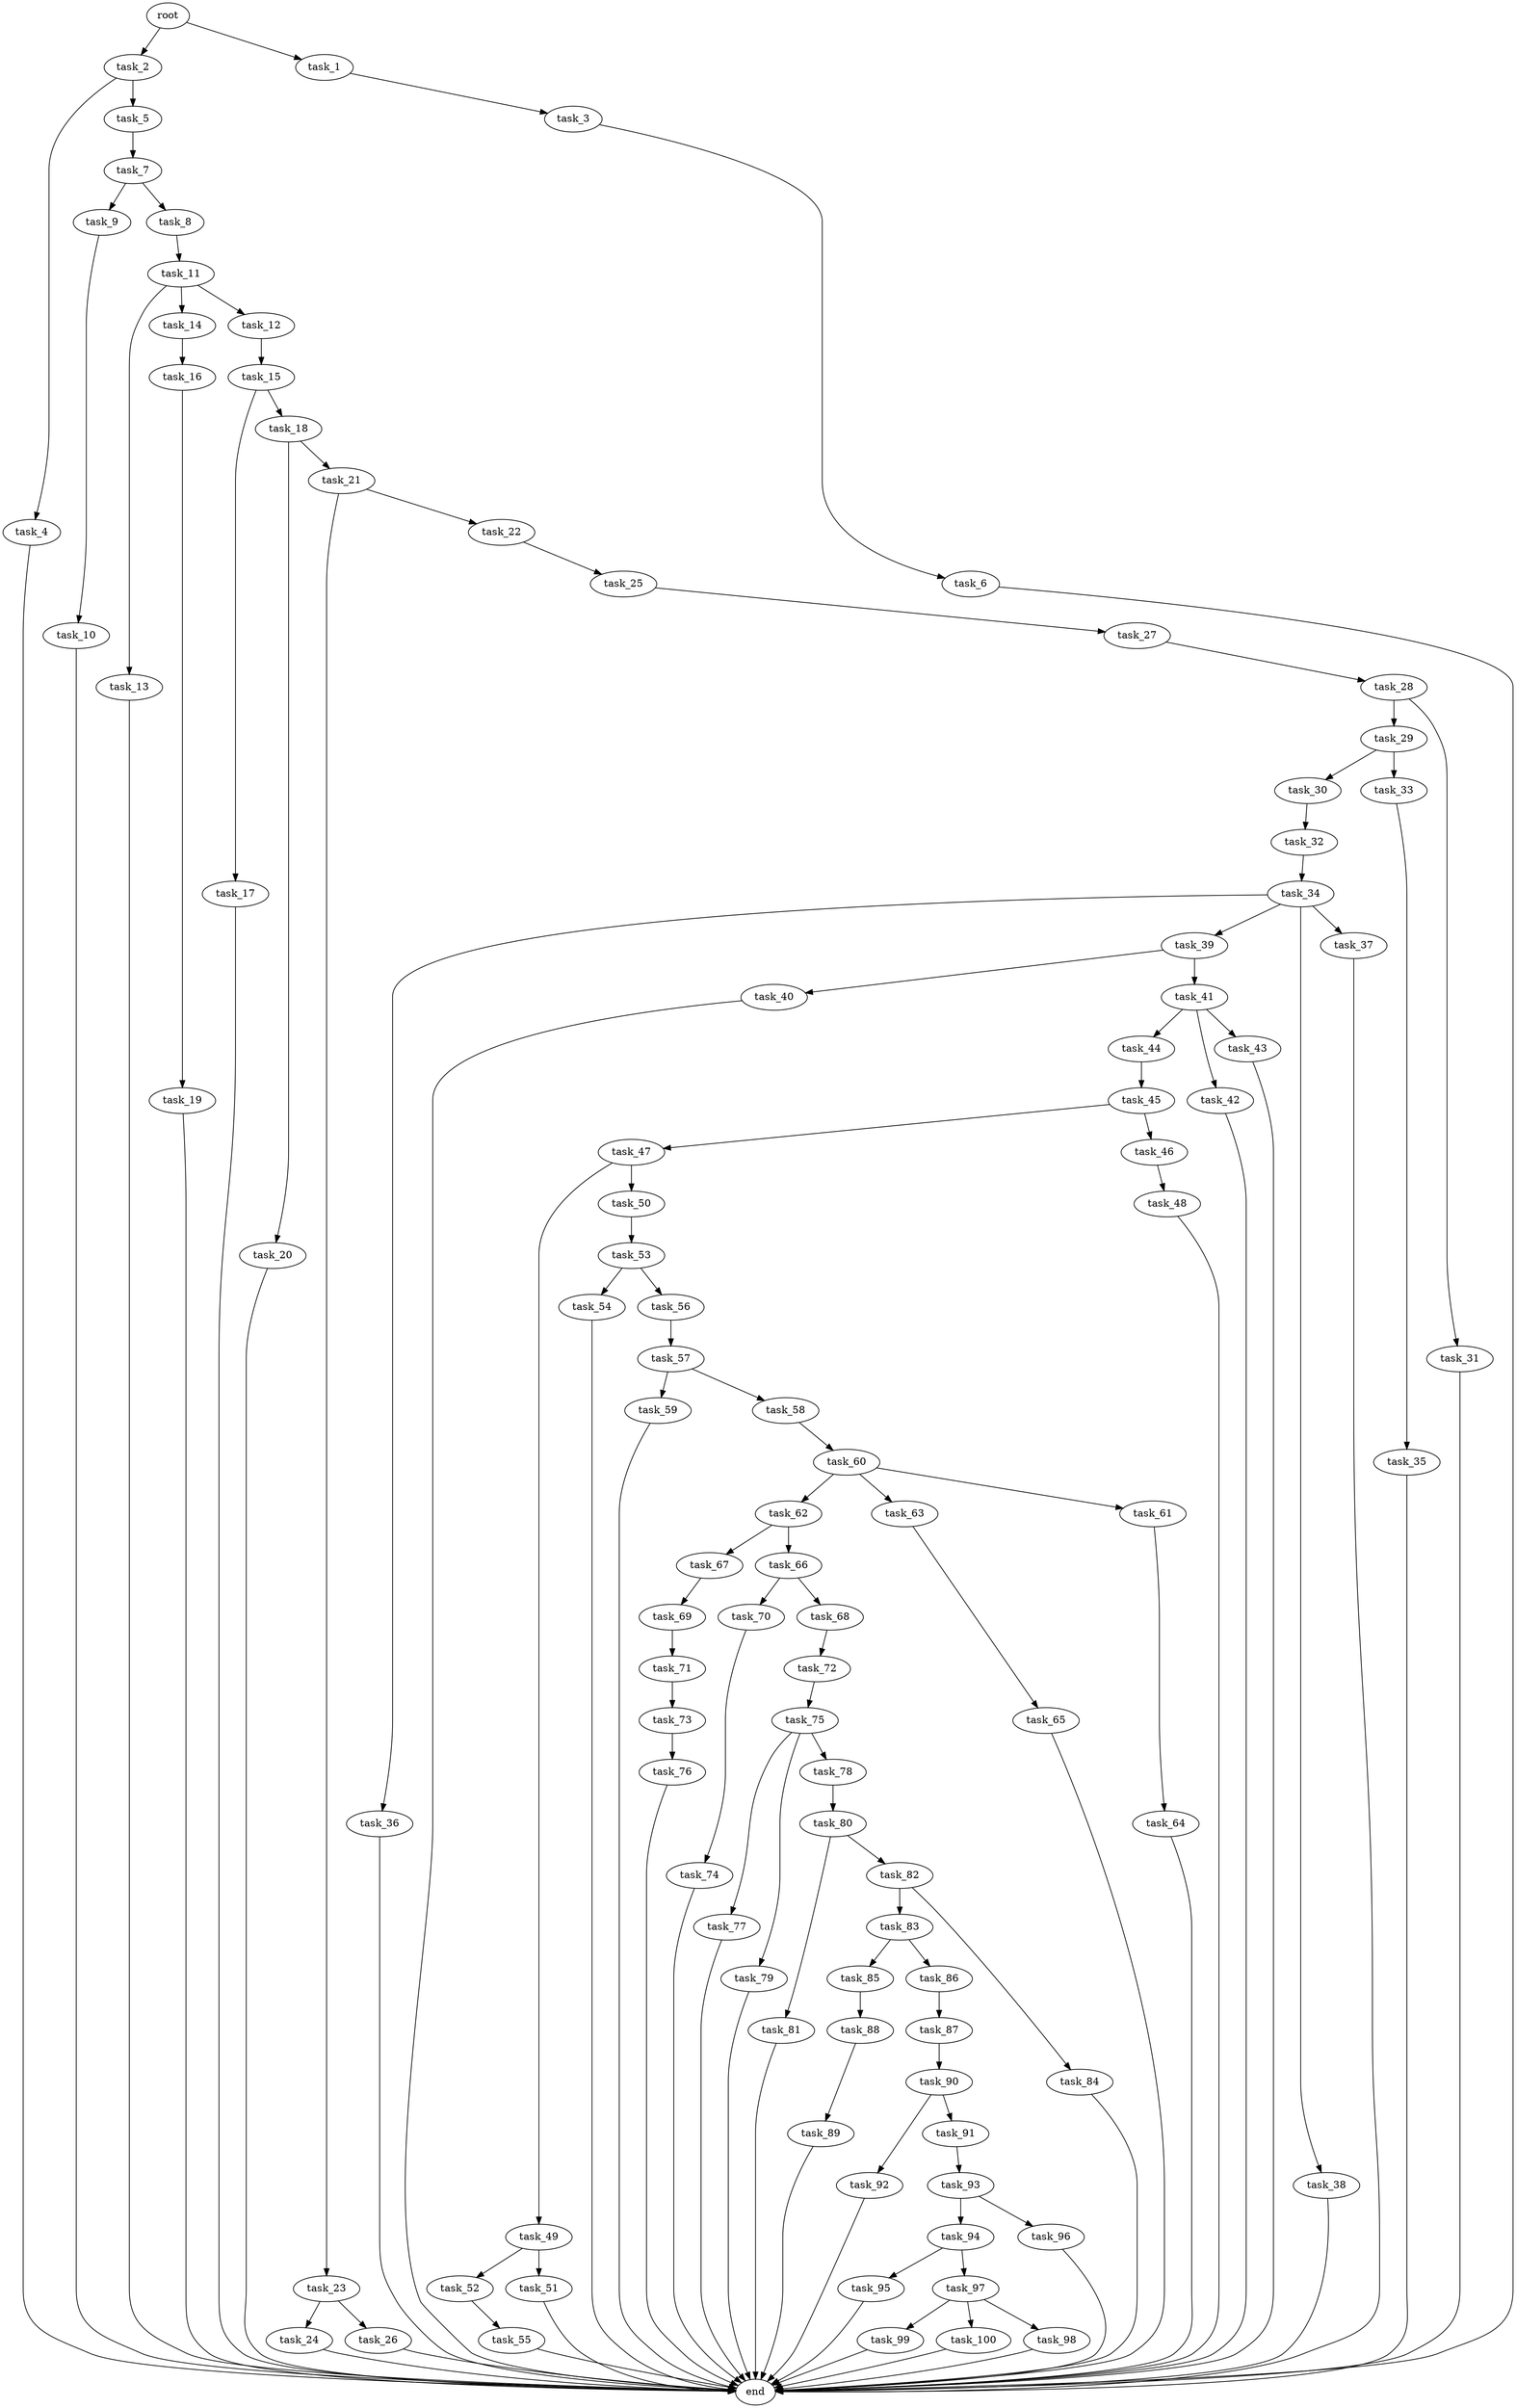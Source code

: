 digraph G {
  task_15 [size="8.342595e+11"];
  task_77 [size="7.761471e+11"];
  task_62 [size="4.918566e+11"];
  task_59 [size="4.602318e+11"];
  task_20 [size="2.024722e+11"];
  task_17 [size="3.369884e+11"];
  task_89 [size="3.775008e+11"];
  task_24 [size="5.629215e+11"];
  task_92 [size="7.979305e+11"];
  task_85 [size="8.035127e+11"];
  task_23 [size="5.468845e+11"];
  task_73 [size="3.624142e+10"];
  task_63 [size="7.422788e+11"];
  task_45 [size="8.797766e+11"];
  task_11 [size="3.317042e+11"];
  task_13 [size="2.493085e+10"];
  task_54 [size="6.217689e+11"];
  task_58 [size="4.719873e+11"];
  task_55 [size="5.683708e+11"];
  task_60 [size="1.771510e+11"];
  task_61 [size="6.037767e+11"];
  task_56 [size="5.142476e+11"];
  task_16 [size="3.276975e+11"];
  task_30 [size="7.759926e+11"];
  task_76 [size="4.517789e+11"];
  task_74 [size="6.765980e+11"];
  task_47 [size="2.131678e+11"];
  task_81 [size="6.543761e+11"];
  task_34 [size="7.928400e+11"];
  task_25 [size="7.881624e+11"];
  task_44 [size="9.043660e+11"];
  task_67 [size="8.344086e+11"];
  task_29 [size="5.709336e+11"];
  end [size="0.000000e+00"];
  task_66 [size="5.642689e+11"];
  task_2 [size="9.178008e+11"];
  task_4 [size="2.771975e+11"];
  task_86 [size="4.161720e+11"];
  task_64 [size="8.600490e+11"];
  task_36 [size="3.811854e+11"];
  task_71 [size="7.319921e+11"];
  task_94 [size="5.666298e+11"];
  task_95 [size="2.640183e+11"];
  task_96 [size="7.019509e+11"];
  task_48 [size="3.871739e+11"];
  task_53 [size="6.917666e+11"];
  task_5 [size="4.860358e+11"];
  task_79 [size="1.759091e+11"];
  task_52 [size="5.489478e+11"];
  task_31 [size="6.146481e+11"];
  task_1 [size="9.063258e+11"];
  task_82 [size="2.498543e+11"];
  task_19 [size="5.900794e+10"];
  task_40 [size="7.557673e+11"];
  task_57 [size="9.871397e+11"];
  task_83 [size="8.699045e+11"];
  task_6 [size="4.478736e+11"];
  task_80 [size="2.356671e+11"];
  task_22 [size="3.235573e+10"];
  task_99 [size="4.439568e+11"];
  task_100 [size="6.833153e+11"];
  task_84 [size="6.338214e+11"];
  task_90 [size="4.700022e+11"];
  task_49 [size="1.191398e+11"];
  task_3 [size="9.534548e+11"];
  task_14 [size="8.372810e+11"];
  task_18 [size="1.383799e+10"];
  task_42 [size="4.885786e+11"];
  task_10 [size="7.854930e+11"];
  task_70 [size="5.506043e+11"];
  task_78 [size="9.477003e+11"];
  task_50 [size="8.317253e+11"];
  task_21 [size="2.358951e+11"];
  task_32 [size="8.280849e+11"];
  task_51 [size="3.086914e+11"];
  task_46 [size="2.940807e+11"];
  task_12 [size="4.333773e+11"];
  task_9 [size="7.487974e+11"];
  task_93 [size="5.307620e+11"];
  task_43 [size="7.867642e+11"];
  task_26 [size="7.491557e+11"];
  task_41 [size="5.319579e+11"];
  task_27 [size="1.252899e+11"];
  task_68 [size="3.338239e+11"];
  task_65 [size="8.879611e+11"];
  task_39 [size="8.737662e+11"];
  task_38 [size="5.839634e+11"];
  task_72 [size="8.810398e+11"];
  task_98 [size="3.515301e+11"];
  task_28 [size="1.026573e+11"];
  task_69 [size="4.927545e+11"];
  task_88 [size="5.971613e+11"];
  task_91 [size="6.721308e+11"];
  task_8 [size="6.336171e+11"];
  task_75 [size="7.367526e+11"];
  task_33 [size="1.060048e+11"];
  root [size="0.000000e+00"];
  task_7 [size="5.921274e+11"];
  task_87 [size="2.693211e+11"];
  task_35 [size="5.423511e+11"];
  task_97 [size="1.609666e+10"];
  task_37 [size="2.852776e+11"];

  task_15 -> task_18 [size="1.383799e+07"];
  task_15 -> task_17 [size="3.369884e+08"];
  task_77 -> end [size="1.000000e-12"];
  task_62 -> task_66 [size="5.642689e+08"];
  task_62 -> task_67 [size="8.344086e+08"];
  task_59 -> end [size="1.000000e-12"];
  task_20 -> end [size="1.000000e-12"];
  task_17 -> end [size="1.000000e-12"];
  task_89 -> end [size="1.000000e-12"];
  task_24 -> end [size="1.000000e-12"];
  task_92 -> end [size="1.000000e-12"];
  task_85 -> task_88 [size="5.971613e+08"];
  task_23 -> task_24 [size="5.629215e+08"];
  task_23 -> task_26 [size="7.491557e+08"];
  task_73 -> task_76 [size="4.517789e+08"];
  task_63 -> task_65 [size="8.879611e+08"];
  task_45 -> task_46 [size="2.940807e+08"];
  task_45 -> task_47 [size="2.131678e+08"];
  task_11 -> task_12 [size="4.333773e+08"];
  task_11 -> task_14 [size="8.372810e+08"];
  task_11 -> task_13 [size="2.493085e+07"];
  task_13 -> end [size="1.000000e-12"];
  task_54 -> end [size="1.000000e-12"];
  task_58 -> task_60 [size="1.771510e+08"];
  task_55 -> end [size="1.000000e-12"];
  task_60 -> task_61 [size="6.037767e+08"];
  task_60 -> task_63 [size="7.422788e+08"];
  task_60 -> task_62 [size="4.918566e+08"];
  task_61 -> task_64 [size="8.600490e+08"];
  task_56 -> task_57 [size="9.871397e+08"];
  task_16 -> task_19 [size="5.900794e+07"];
  task_30 -> task_32 [size="8.280849e+08"];
  task_76 -> end [size="1.000000e-12"];
  task_74 -> end [size="1.000000e-12"];
  task_47 -> task_50 [size="8.317253e+08"];
  task_47 -> task_49 [size="1.191398e+08"];
  task_81 -> end [size="1.000000e-12"];
  task_34 -> task_36 [size="3.811854e+08"];
  task_34 -> task_37 [size="2.852776e+08"];
  task_34 -> task_39 [size="8.737662e+08"];
  task_34 -> task_38 [size="5.839634e+08"];
  task_25 -> task_27 [size="1.252899e+08"];
  task_44 -> task_45 [size="8.797766e+08"];
  task_67 -> task_69 [size="4.927545e+08"];
  task_29 -> task_30 [size="7.759926e+08"];
  task_29 -> task_33 [size="1.060048e+08"];
  task_66 -> task_70 [size="5.506043e+08"];
  task_66 -> task_68 [size="3.338239e+08"];
  task_2 -> task_4 [size="2.771975e+08"];
  task_2 -> task_5 [size="4.860358e+08"];
  task_4 -> end [size="1.000000e-12"];
  task_86 -> task_87 [size="2.693211e+08"];
  task_64 -> end [size="1.000000e-12"];
  task_36 -> end [size="1.000000e-12"];
  task_71 -> task_73 [size="3.624142e+07"];
  task_94 -> task_95 [size="2.640183e+08"];
  task_94 -> task_97 [size="1.609666e+07"];
  task_95 -> end [size="1.000000e-12"];
  task_96 -> end [size="1.000000e-12"];
  task_48 -> end [size="1.000000e-12"];
  task_53 -> task_56 [size="5.142476e+08"];
  task_53 -> task_54 [size="6.217689e+08"];
  task_5 -> task_7 [size="5.921274e+08"];
  task_79 -> end [size="1.000000e-12"];
  task_52 -> task_55 [size="5.683708e+08"];
  task_31 -> end [size="1.000000e-12"];
  task_1 -> task_3 [size="9.534548e+08"];
  task_82 -> task_84 [size="6.338214e+08"];
  task_82 -> task_83 [size="8.699045e+08"];
  task_19 -> end [size="1.000000e-12"];
  task_40 -> end [size="1.000000e-12"];
  task_57 -> task_59 [size="4.602318e+08"];
  task_57 -> task_58 [size="4.719873e+08"];
  task_83 -> task_85 [size="8.035127e+08"];
  task_83 -> task_86 [size="4.161720e+08"];
  task_6 -> end [size="1.000000e-12"];
  task_80 -> task_81 [size="6.543761e+08"];
  task_80 -> task_82 [size="2.498543e+08"];
  task_22 -> task_25 [size="7.881624e+08"];
  task_99 -> end [size="1.000000e-12"];
  task_100 -> end [size="1.000000e-12"];
  task_84 -> end [size="1.000000e-12"];
  task_90 -> task_91 [size="6.721308e+08"];
  task_90 -> task_92 [size="7.979305e+08"];
  task_49 -> task_52 [size="5.489478e+08"];
  task_49 -> task_51 [size="3.086914e+08"];
  task_3 -> task_6 [size="4.478736e+08"];
  task_14 -> task_16 [size="3.276975e+08"];
  task_18 -> task_20 [size="2.024722e+08"];
  task_18 -> task_21 [size="2.358951e+08"];
  task_42 -> end [size="1.000000e-12"];
  task_10 -> end [size="1.000000e-12"];
  task_70 -> task_74 [size="6.765980e+08"];
  task_78 -> task_80 [size="2.356671e+08"];
  task_50 -> task_53 [size="6.917666e+08"];
  task_21 -> task_23 [size="5.468845e+08"];
  task_21 -> task_22 [size="3.235573e+07"];
  task_32 -> task_34 [size="7.928400e+08"];
  task_51 -> end [size="1.000000e-12"];
  task_46 -> task_48 [size="3.871739e+08"];
  task_12 -> task_15 [size="8.342595e+08"];
  task_9 -> task_10 [size="7.854930e+08"];
  task_93 -> task_94 [size="5.666298e+08"];
  task_93 -> task_96 [size="7.019509e+08"];
  task_43 -> end [size="1.000000e-12"];
  task_26 -> end [size="1.000000e-12"];
  task_41 -> task_44 [size="9.043660e+08"];
  task_41 -> task_43 [size="7.867642e+08"];
  task_41 -> task_42 [size="4.885786e+08"];
  task_27 -> task_28 [size="1.026573e+08"];
  task_68 -> task_72 [size="8.810398e+08"];
  task_65 -> end [size="1.000000e-12"];
  task_39 -> task_41 [size="5.319579e+08"];
  task_39 -> task_40 [size="7.557673e+08"];
  task_38 -> end [size="1.000000e-12"];
  task_72 -> task_75 [size="7.367526e+08"];
  task_98 -> end [size="1.000000e-12"];
  task_28 -> task_29 [size="5.709336e+08"];
  task_28 -> task_31 [size="6.146481e+08"];
  task_69 -> task_71 [size="7.319921e+08"];
  task_88 -> task_89 [size="3.775008e+08"];
  task_91 -> task_93 [size="5.307620e+08"];
  task_8 -> task_11 [size="3.317042e+08"];
  task_75 -> task_78 [size="9.477003e+08"];
  task_75 -> task_77 [size="7.761471e+08"];
  task_75 -> task_79 [size="1.759091e+08"];
  task_33 -> task_35 [size="5.423511e+08"];
  root -> task_1 [size="1.000000e-12"];
  root -> task_2 [size="1.000000e-12"];
  task_7 -> task_9 [size="7.487974e+08"];
  task_7 -> task_8 [size="6.336171e+08"];
  task_87 -> task_90 [size="4.700022e+08"];
  task_35 -> end [size="1.000000e-12"];
  task_97 -> task_99 [size="4.439568e+08"];
  task_97 -> task_98 [size="3.515301e+08"];
  task_97 -> task_100 [size="6.833153e+08"];
  task_37 -> end [size="1.000000e-12"];
}
